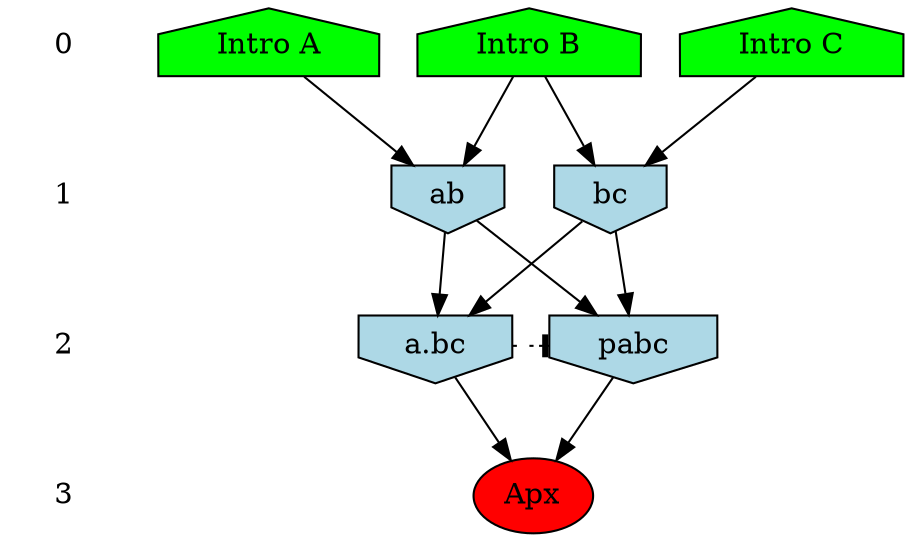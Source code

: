 /* Compression of 4 causal flows obtained in average at 3.210137E+00 t.u */
/* Compressed causal flows were: [11;19;48;167] */
digraph G{
 ranksep=.5 ;
{ rank = same ; "0" [shape=plaintext] ;
node_1 [label="Intro B", shape=house, style=filled, fillcolor=green] ;
node_2 [label="Intro A", shape=house, style=filled, fillcolor=green] ;
node_3 [label="Intro C", shape=house, style=filled, fillcolor=green] ;
}
{ rank = same ; "1" [shape=plaintext] ;
node_4 [label="ab", shape=invhouse, style=filled, fillcolor = lightblue] ;
node_5 [label="bc", shape=invhouse, style=filled, fillcolor = lightblue] ;
}
{ rank = same ; "2" [shape=plaintext] ;
node_6 [label="pabc", shape=invhouse, style=filled, fillcolor = lightblue] ;
node_7 [label="a.bc", shape=invhouse, style=filled, fillcolor = lightblue] ;
}
{ rank = same ; "3" [shape=plaintext] ;
node_8 [label="Apx", style=filled, fillcolor=red] ;
}
"0" -> "1" [style="invis"];
"1" -> "2" [style="invis"];
"2" -> "3" [style="invis"];
node_1 -> node_4
node_2 -> node_4
node_1 -> node_5
node_3 -> node_5
node_4 -> node_6
node_5 -> node_6
node_4 -> node_7
node_5 -> node_7
node_6 -> node_8
node_7 -> node_8
node_7 -> node_6 [style=dotted, arrowhead = tee]
}
/*
 Dot generation time: 0.000112
*/
